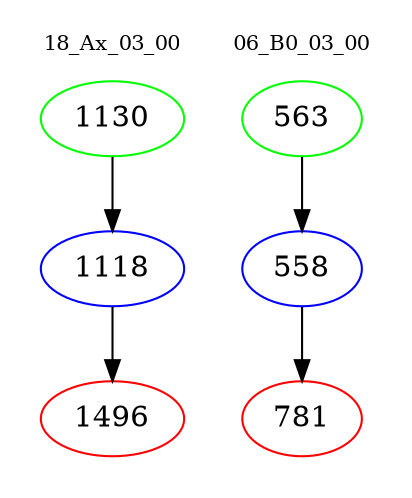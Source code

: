 digraph{
subgraph cluster_0 {
color = white
label = "18_Ax_03_00";
fontsize=10;
T0_1130 [label="1130", color="green"]
T0_1130 -> T0_1118 [color="black"]
T0_1118 [label="1118", color="blue"]
T0_1118 -> T0_1496 [color="black"]
T0_1496 [label="1496", color="red"]
}
subgraph cluster_1 {
color = white
label = "06_B0_03_00";
fontsize=10;
T1_563 [label="563", color="green"]
T1_563 -> T1_558 [color="black"]
T1_558 [label="558", color="blue"]
T1_558 -> T1_781 [color="black"]
T1_781 [label="781", color="red"]
}
}
